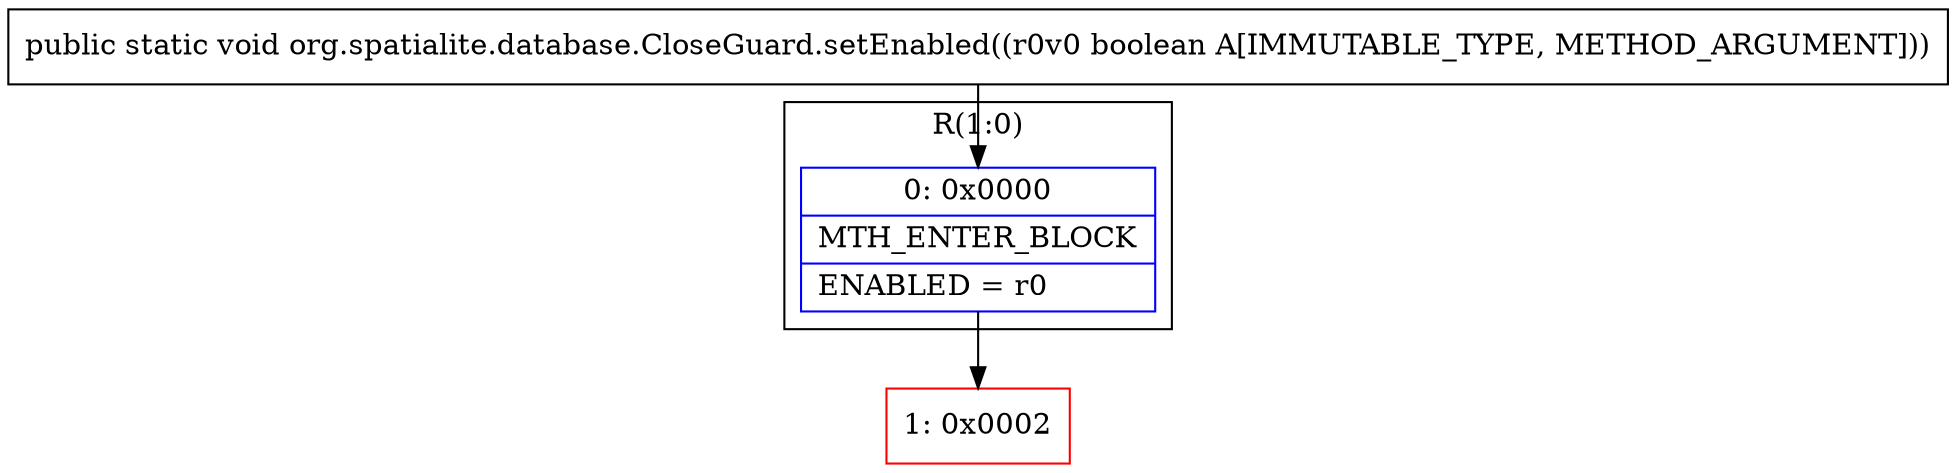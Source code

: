 digraph "CFG fororg.spatialite.database.CloseGuard.setEnabled(Z)V" {
subgraph cluster_Region_1400071829 {
label = "R(1:0)";
node [shape=record,color=blue];
Node_0 [shape=record,label="{0\:\ 0x0000|MTH_ENTER_BLOCK\l|ENABLED = r0\l}"];
}
Node_1 [shape=record,color=red,label="{1\:\ 0x0002}"];
MethodNode[shape=record,label="{public static void org.spatialite.database.CloseGuard.setEnabled((r0v0 boolean A[IMMUTABLE_TYPE, METHOD_ARGUMENT])) }"];
MethodNode -> Node_0;
Node_0 -> Node_1;
}

